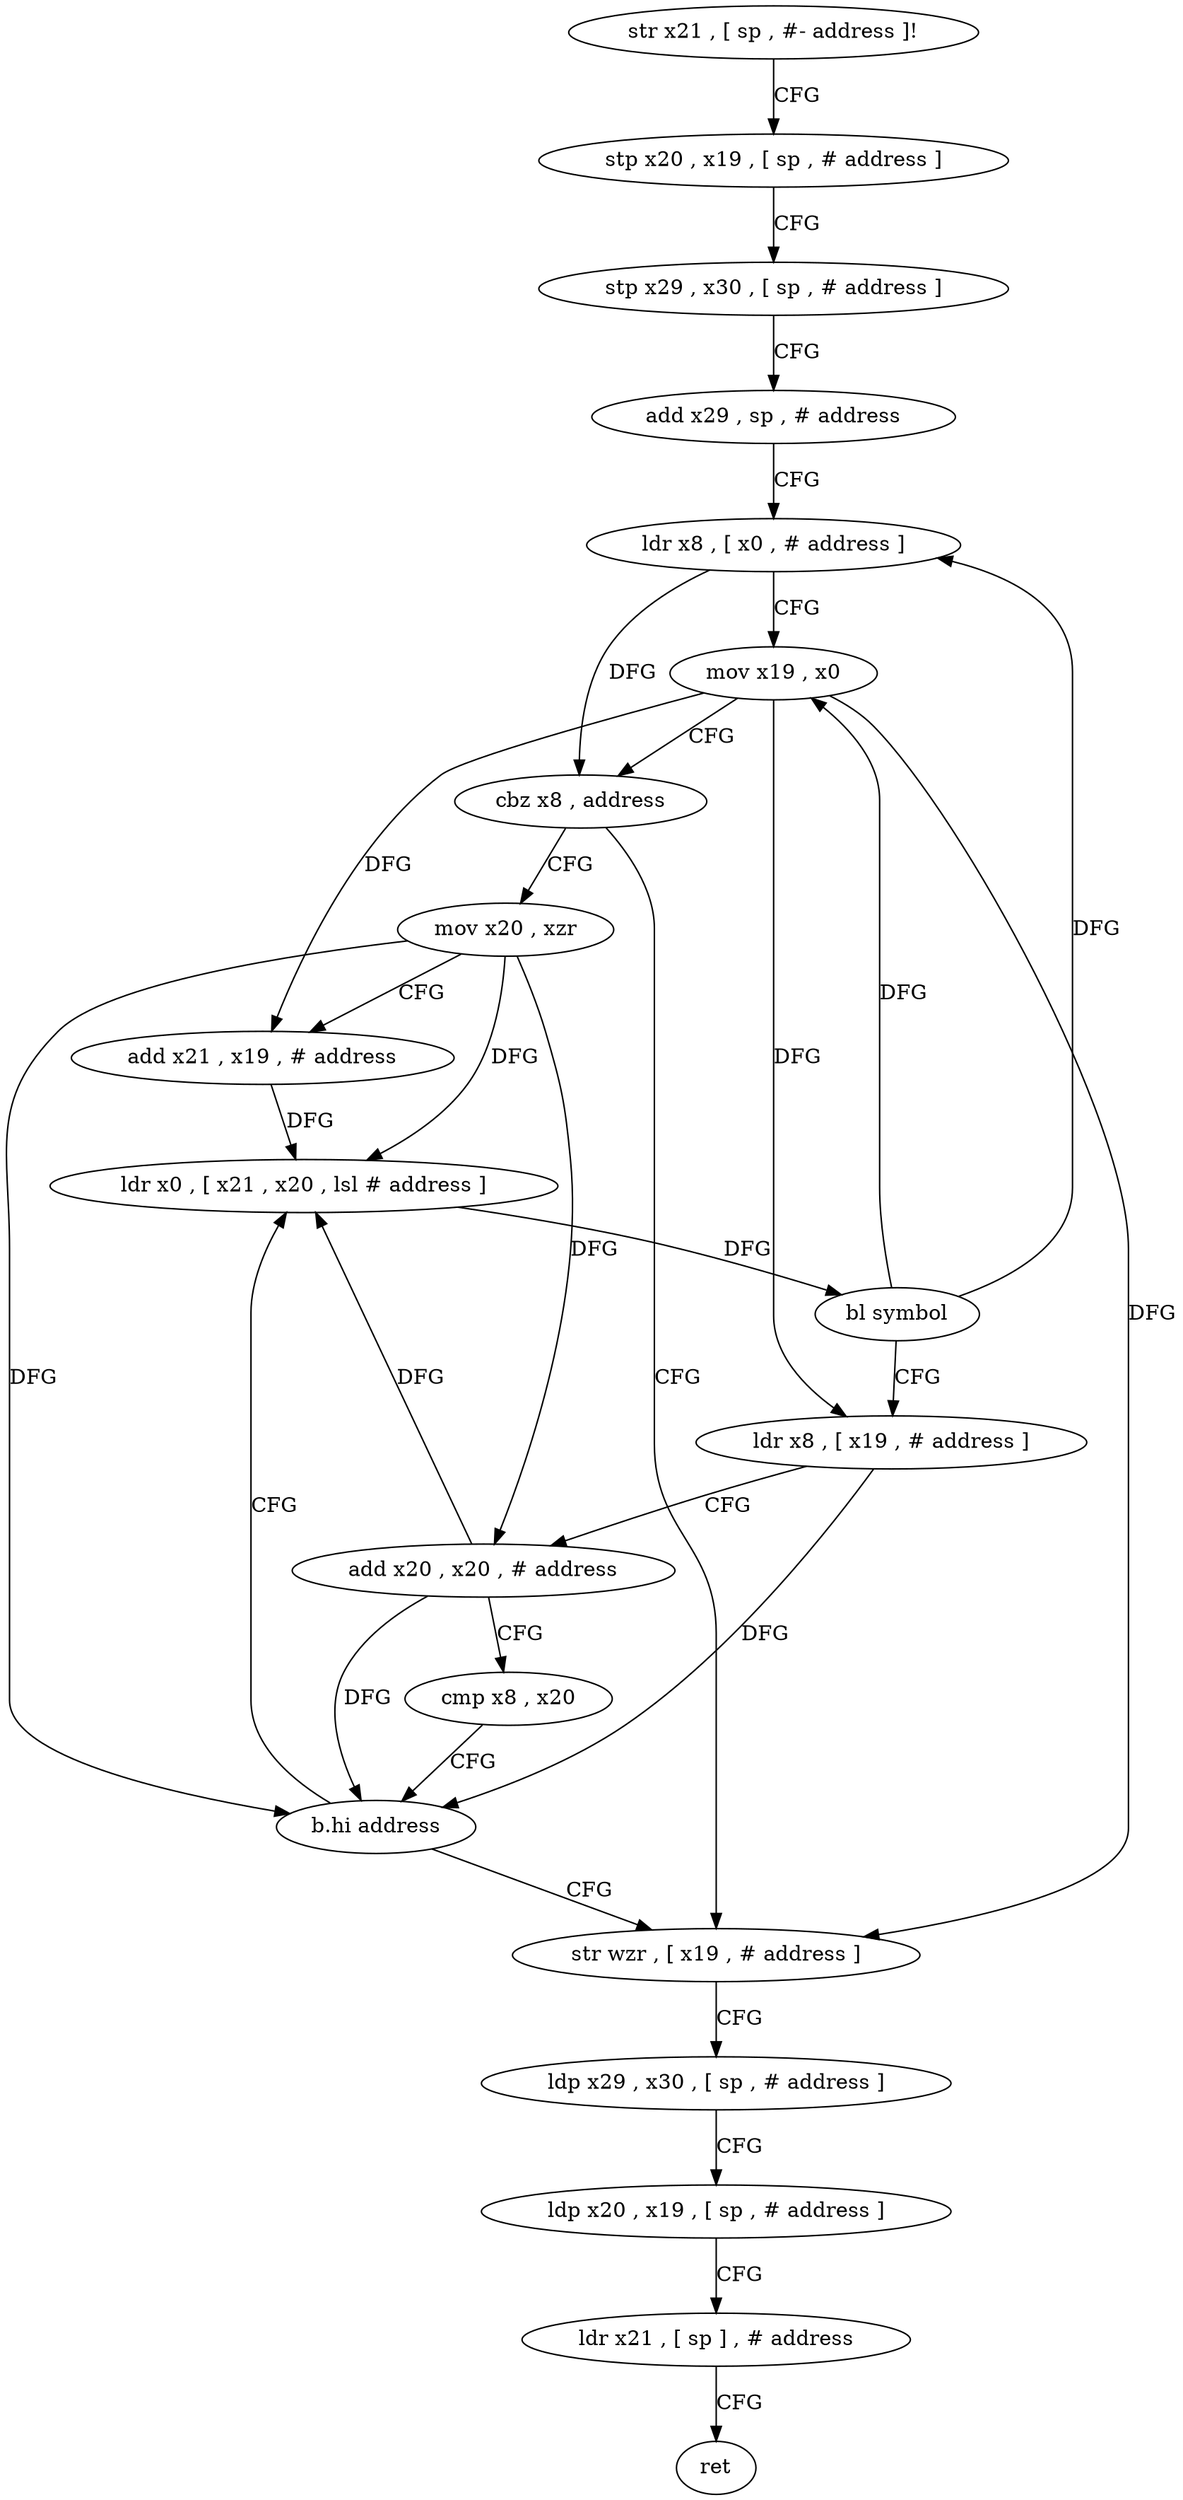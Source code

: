 digraph "func" {
"110432" [label = "str x21 , [ sp , #- address ]!" ]
"110436" [label = "stp x20 , x19 , [ sp , # address ]" ]
"110440" [label = "stp x29 , x30 , [ sp , # address ]" ]
"110444" [label = "add x29 , sp , # address" ]
"110448" [label = "ldr x8 , [ x0 , # address ]" ]
"110452" [label = "mov x19 , x0" ]
"110456" [label = "cbz x8 , address" ]
"110492" [label = "str wzr , [ x19 , # address ]" ]
"110460" [label = "mov x20 , xzr" ]
"110496" [label = "ldp x29 , x30 , [ sp , # address ]" ]
"110500" [label = "ldp x20 , x19 , [ sp , # address ]" ]
"110504" [label = "ldr x21 , [ sp ] , # address" ]
"110508" [label = "ret" ]
"110464" [label = "add x21 , x19 , # address" ]
"110468" [label = "ldr x0 , [ x21 , x20 , lsl # address ]" ]
"110472" [label = "bl symbol" ]
"110476" [label = "ldr x8 , [ x19 , # address ]" ]
"110480" [label = "add x20 , x20 , # address" ]
"110484" [label = "cmp x8 , x20" ]
"110488" [label = "b.hi address" ]
"110432" -> "110436" [ label = "CFG" ]
"110436" -> "110440" [ label = "CFG" ]
"110440" -> "110444" [ label = "CFG" ]
"110444" -> "110448" [ label = "CFG" ]
"110448" -> "110452" [ label = "CFG" ]
"110448" -> "110456" [ label = "DFG" ]
"110452" -> "110456" [ label = "CFG" ]
"110452" -> "110492" [ label = "DFG" ]
"110452" -> "110464" [ label = "DFG" ]
"110452" -> "110476" [ label = "DFG" ]
"110456" -> "110492" [ label = "CFG" ]
"110456" -> "110460" [ label = "CFG" ]
"110492" -> "110496" [ label = "CFG" ]
"110460" -> "110464" [ label = "CFG" ]
"110460" -> "110468" [ label = "DFG" ]
"110460" -> "110480" [ label = "DFG" ]
"110460" -> "110488" [ label = "DFG" ]
"110496" -> "110500" [ label = "CFG" ]
"110500" -> "110504" [ label = "CFG" ]
"110504" -> "110508" [ label = "CFG" ]
"110464" -> "110468" [ label = "DFG" ]
"110468" -> "110472" [ label = "DFG" ]
"110472" -> "110476" [ label = "CFG" ]
"110472" -> "110448" [ label = "DFG" ]
"110472" -> "110452" [ label = "DFG" ]
"110476" -> "110480" [ label = "CFG" ]
"110476" -> "110488" [ label = "DFG" ]
"110480" -> "110484" [ label = "CFG" ]
"110480" -> "110468" [ label = "DFG" ]
"110480" -> "110488" [ label = "DFG" ]
"110484" -> "110488" [ label = "CFG" ]
"110488" -> "110468" [ label = "CFG" ]
"110488" -> "110492" [ label = "CFG" ]
}
